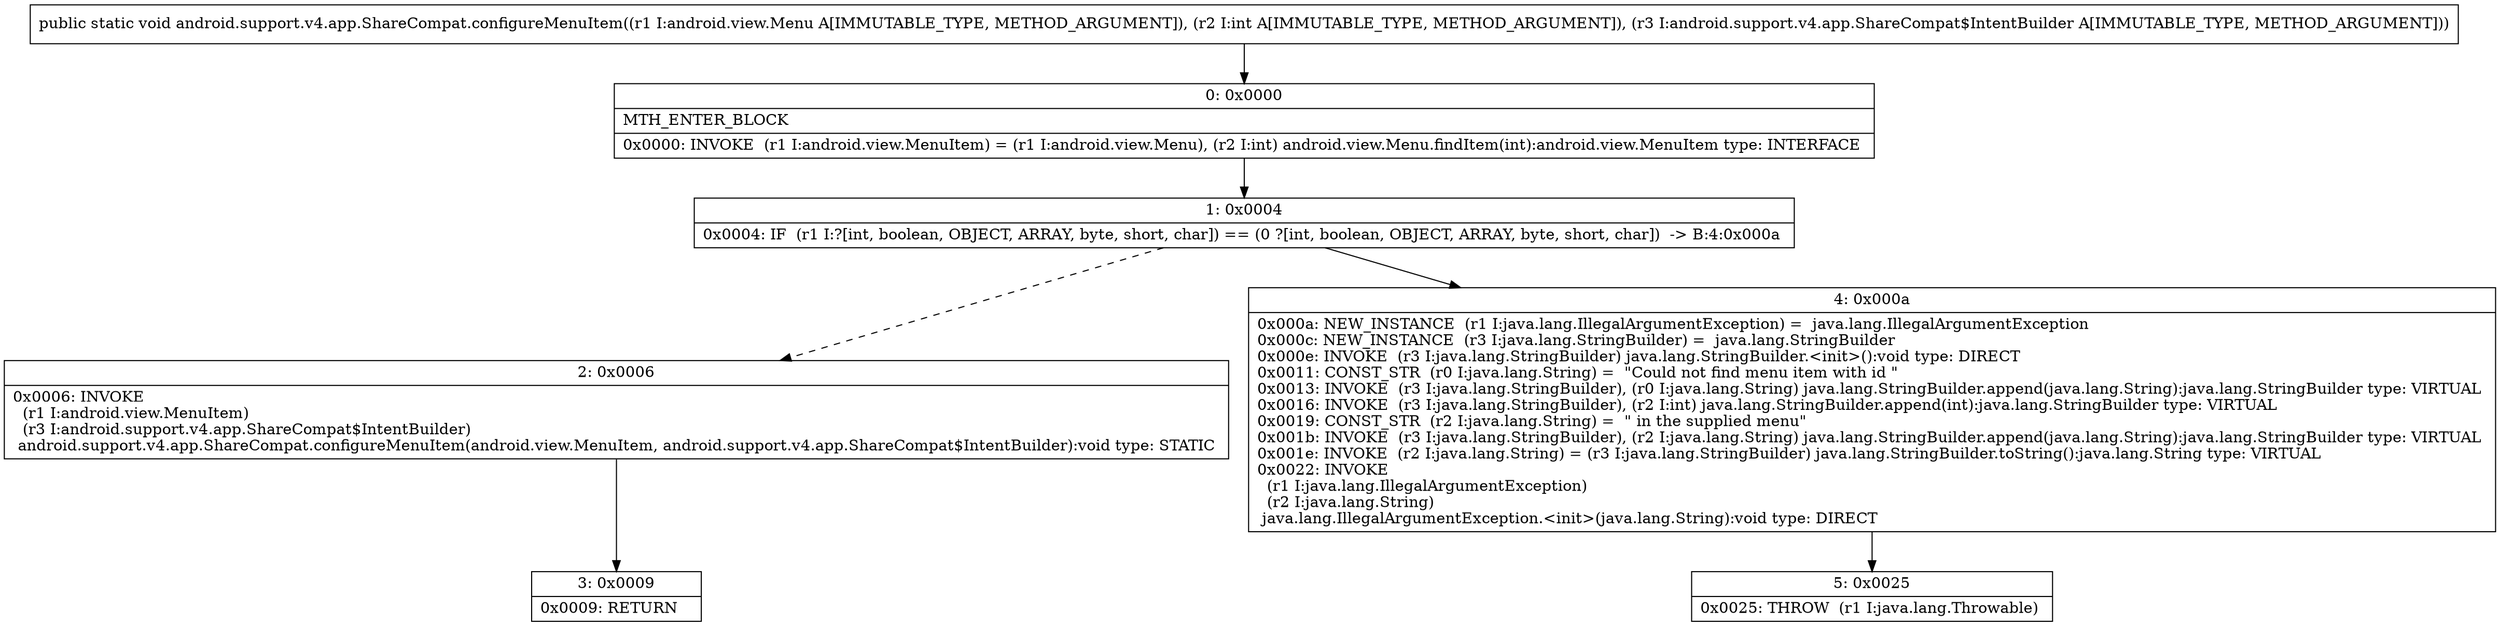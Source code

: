 digraph "CFG forandroid.support.v4.app.ShareCompat.configureMenuItem(Landroid\/view\/Menu;ILandroid\/support\/v4\/app\/ShareCompat$IntentBuilder;)V" {
Node_0 [shape=record,label="{0\:\ 0x0000|MTH_ENTER_BLOCK\l|0x0000: INVOKE  (r1 I:android.view.MenuItem) = (r1 I:android.view.Menu), (r2 I:int) android.view.Menu.findItem(int):android.view.MenuItem type: INTERFACE \l}"];
Node_1 [shape=record,label="{1\:\ 0x0004|0x0004: IF  (r1 I:?[int, boolean, OBJECT, ARRAY, byte, short, char]) == (0 ?[int, boolean, OBJECT, ARRAY, byte, short, char])  \-\> B:4:0x000a \l}"];
Node_2 [shape=record,label="{2\:\ 0x0006|0x0006: INVOKE  \l  (r1 I:android.view.MenuItem)\l  (r3 I:android.support.v4.app.ShareCompat$IntentBuilder)\l android.support.v4.app.ShareCompat.configureMenuItem(android.view.MenuItem, android.support.v4.app.ShareCompat$IntentBuilder):void type: STATIC \l}"];
Node_3 [shape=record,label="{3\:\ 0x0009|0x0009: RETURN   \l}"];
Node_4 [shape=record,label="{4\:\ 0x000a|0x000a: NEW_INSTANCE  (r1 I:java.lang.IllegalArgumentException) =  java.lang.IllegalArgumentException \l0x000c: NEW_INSTANCE  (r3 I:java.lang.StringBuilder) =  java.lang.StringBuilder \l0x000e: INVOKE  (r3 I:java.lang.StringBuilder) java.lang.StringBuilder.\<init\>():void type: DIRECT \l0x0011: CONST_STR  (r0 I:java.lang.String) =  \"Could not find menu item with id \" \l0x0013: INVOKE  (r3 I:java.lang.StringBuilder), (r0 I:java.lang.String) java.lang.StringBuilder.append(java.lang.String):java.lang.StringBuilder type: VIRTUAL \l0x0016: INVOKE  (r3 I:java.lang.StringBuilder), (r2 I:int) java.lang.StringBuilder.append(int):java.lang.StringBuilder type: VIRTUAL \l0x0019: CONST_STR  (r2 I:java.lang.String) =  \" in the supplied menu\" \l0x001b: INVOKE  (r3 I:java.lang.StringBuilder), (r2 I:java.lang.String) java.lang.StringBuilder.append(java.lang.String):java.lang.StringBuilder type: VIRTUAL \l0x001e: INVOKE  (r2 I:java.lang.String) = (r3 I:java.lang.StringBuilder) java.lang.StringBuilder.toString():java.lang.String type: VIRTUAL \l0x0022: INVOKE  \l  (r1 I:java.lang.IllegalArgumentException)\l  (r2 I:java.lang.String)\l java.lang.IllegalArgumentException.\<init\>(java.lang.String):void type: DIRECT \l}"];
Node_5 [shape=record,label="{5\:\ 0x0025|0x0025: THROW  (r1 I:java.lang.Throwable) \l}"];
MethodNode[shape=record,label="{public static void android.support.v4.app.ShareCompat.configureMenuItem((r1 I:android.view.Menu A[IMMUTABLE_TYPE, METHOD_ARGUMENT]), (r2 I:int A[IMMUTABLE_TYPE, METHOD_ARGUMENT]), (r3 I:android.support.v4.app.ShareCompat$IntentBuilder A[IMMUTABLE_TYPE, METHOD_ARGUMENT])) }"];
MethodNode -> Node_0;
Node_0 -> Node_1;
Node_1 -> Node_2[style=dashed];
Node_1 -> Node_4;
Node_2 -> Node_3;
Node_4 -> Node_5;
}

